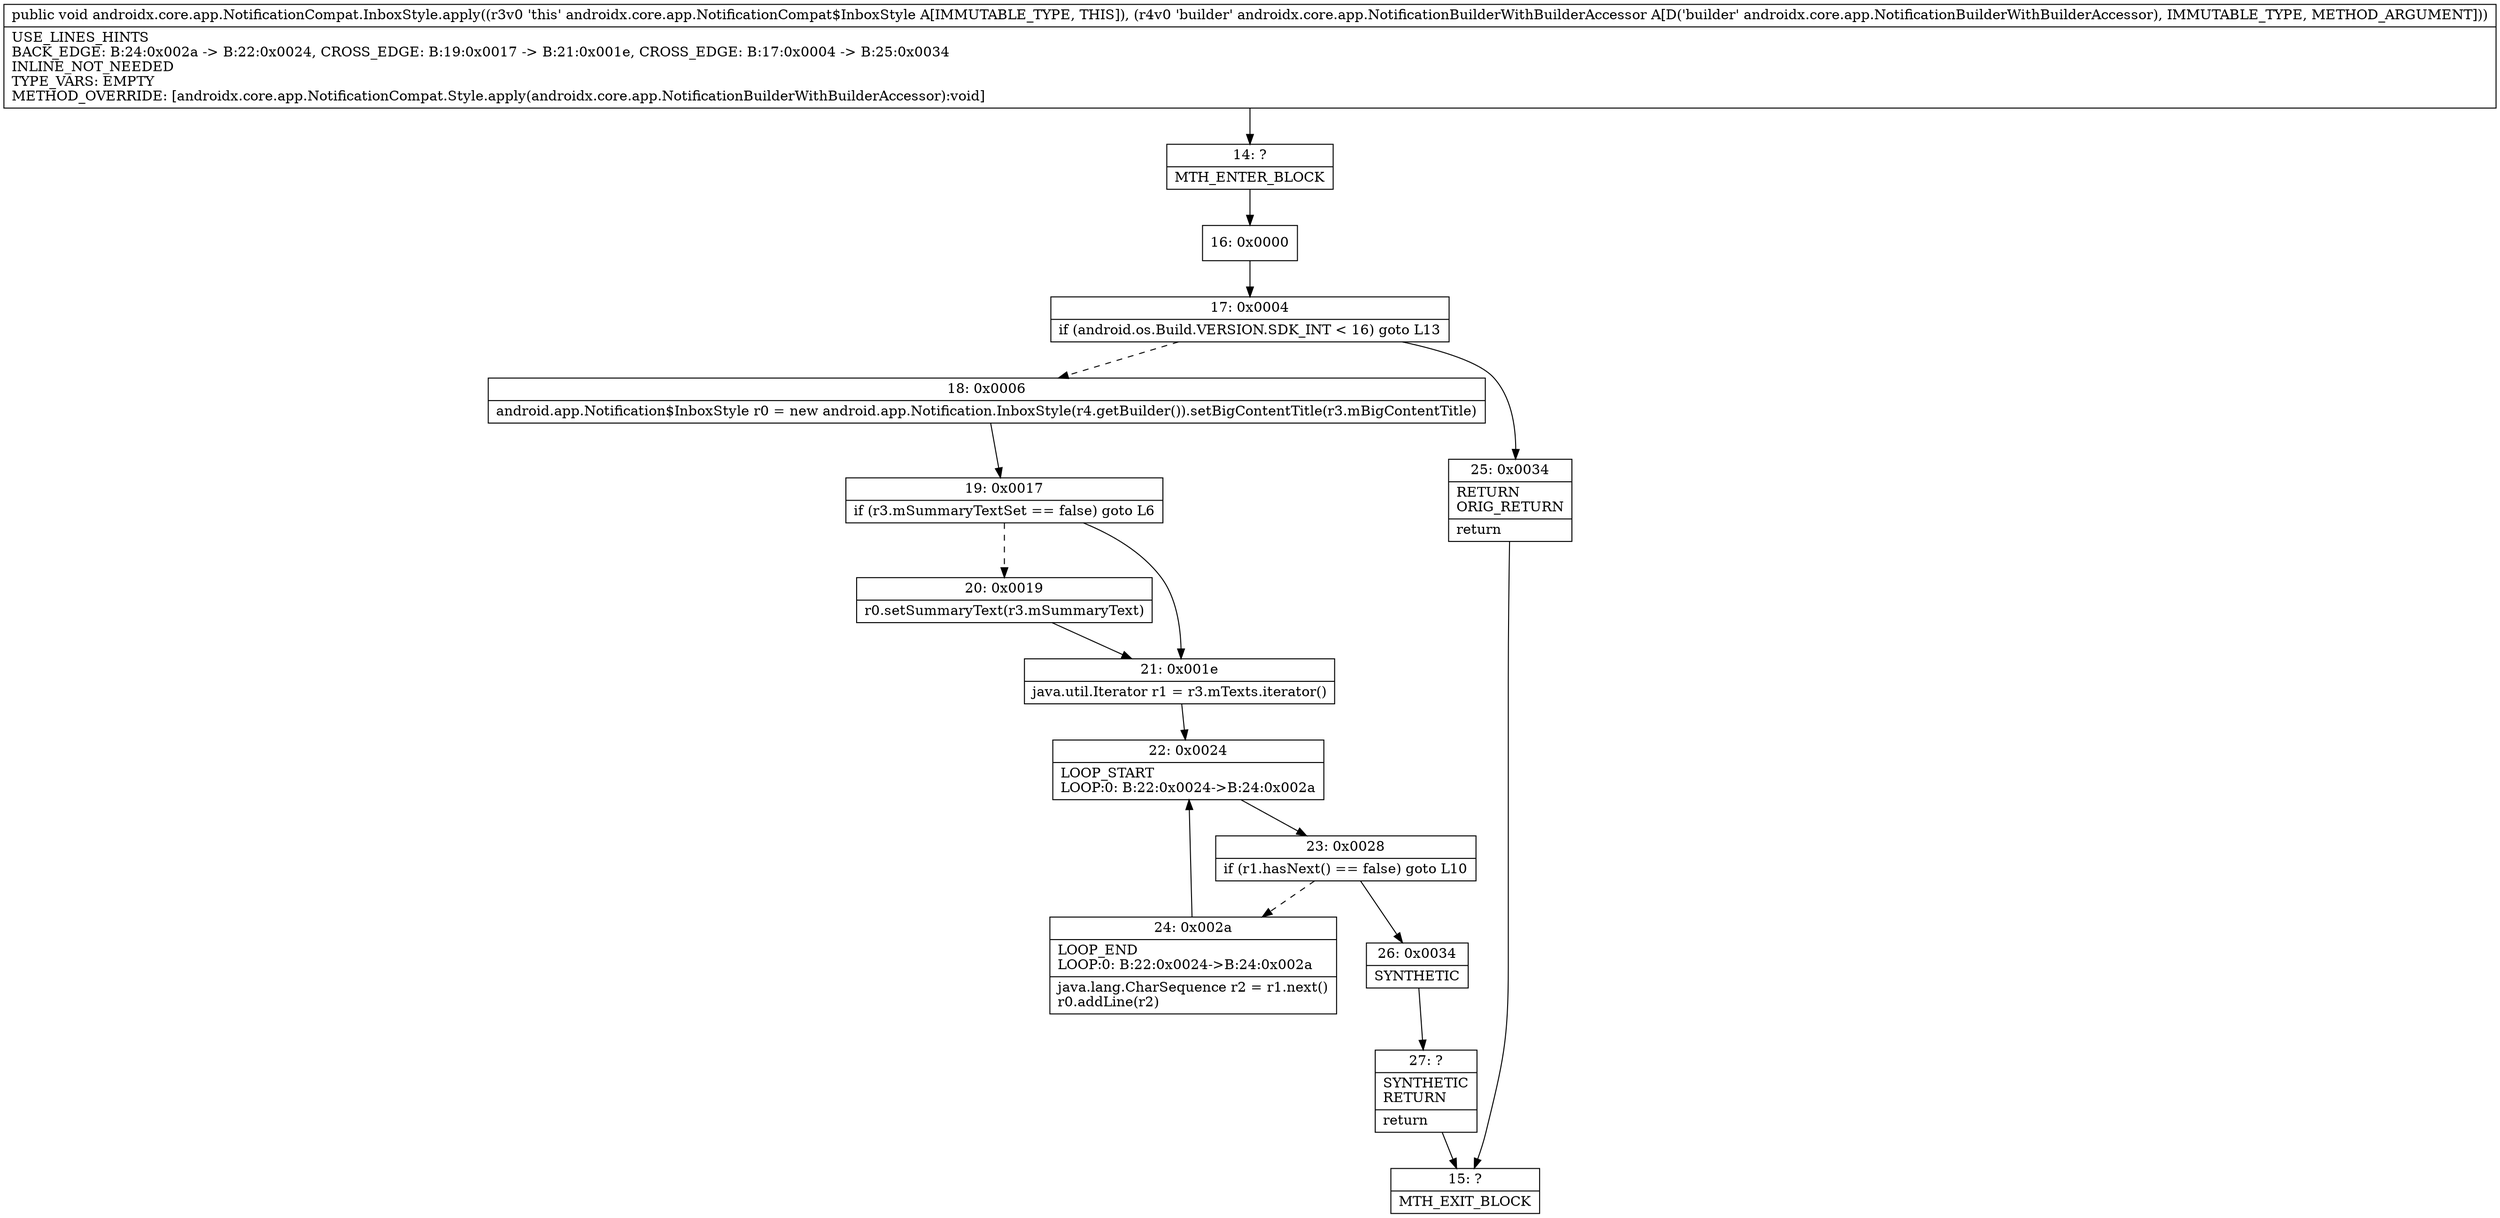 digraph "CFG forandroidx.core.app.NotificationCompat.InboxStyle.apply(Landroidx\/core\/app\/NotificationBuilderWithBuilderAccessor;)V" {
Node_14 [shape=record,label="{14\:\ ?|MTH_ENTER_BLOCK\l}"];
Node_16 [shape=record,label="{16\:\ 0x0000}"];
Node_17 [shape=record,label="{17\:\ 0x0004|if (android.os.Build.VERSION.SDK_INT \< 16) goto L13\l}"];
Node_18 [shape=record,label="{18\:\ 0x0006|android.app.Notification$InboxStyle r0 = new android.app.Notification.InboxStyle(r4.getBuilder()).setBigContentTitle(r3.mBigContentTitle)\l}"];
Node_19 [shape=record,label="{19\:\ 0x0017|if (r3.mSummaryTextSet == false) goto L6\l}"];
Node_20 [shape=record,label="{20\:\ 0x0019|r0.setSummaryText(r3.mSummaryText)\l}"];
Node_21 [shape=record,label="{21\:\ 0x001e|java.util.Iterator r1 = r3.mTexts.iterator()\l}"];
Node_22 [shape=record,label="{22\:\ 0x0024|LOOP_START\lLOOP:0: B:22:0x0024\-\>B:24:0x002a\l}"];
Node_23 [shape=record,label="{23\:\ 0x0028|if (r1.hasNext() == false) goto L10\l}"];
Node_24 [shape=record,label="{24\:\ 0x002a|LOOP_END\lLOOP:0: B:22:0x0024\-\>B:24:0x002a\l|java.lang.CharSequence r2 = r1.next()\lr0.addLine(r2)\l}"];
Node_26 [shape=record,label="{26\:\ 0x0034|SYNTHETIC\l}"];
Node_27 [shape=record,label="{27\:\ ?|SYNTHETIC\lRETURN\l|return\l}"];
Node_15 [shape=record,label="{15\:\ ?|MTH_EXIT_BLOCK\l}"];
Node_25 [shape=record,label="{25\:\ 0x0034|RETURN\lORIG_RETURN\l|return\l}"];
MethodNode[shape=record,label="{public void androidx.core.app.NotificationCompat.InboxStyle.apply((r3v0 'this' androidx.core.app.NotificationCompat$InboxStyle A[IMMUTABLE_TYPE, THIS]), (r4v0 'builder' androidx.core.app.NotificationBuilderWithBuilderAccessor A[D('builder' androidx.core.app.NotificationBuilderWithBuilderAccessor), IMMUTABLE_TYPE, METHOD_ARGUMENT]))  | USE_LINES_HINTS\lBACK_EDGE: B:24:0x002a \-\> B:22:0x0024, CROSS_EDGE: B:19:0x0017 \-\> B:21:0x001e, CROSS_EDGE: B:17:0x0004 \-\> B:25:0x0034\lINLINE_NOT_NEEDED\lTYPE_VARS: EMPTY\lMETHOD_OVERRIDE: [androidx.core.app.NotificationCompat.Style.apply(androidx.core.app.NotificationBuilderWithBuilderAccessor):void]\l}"];
MethodNode -> Node_14;Node_14 -> Node_16;
Node_16 -> Node_17;
Node_17 -> Node_18[style=dashed];
Node_17 -> Node_25;
Node_18 -> Node_19;
Node_19 -> Node_20[style=dashed];
Node_19 -> Node_21;
Node_20 -> Node_21;
Node_21 -> Node_22;
Node_22 -> Node_23;
Node_23 -> Node_24[style=dashed];
Node_23 -> Node_26;
Node_24 -> Node_22;
Node_26 -> Node_27;
Node_27 -> Node_15;
Node_25 -> Node_15;
}

